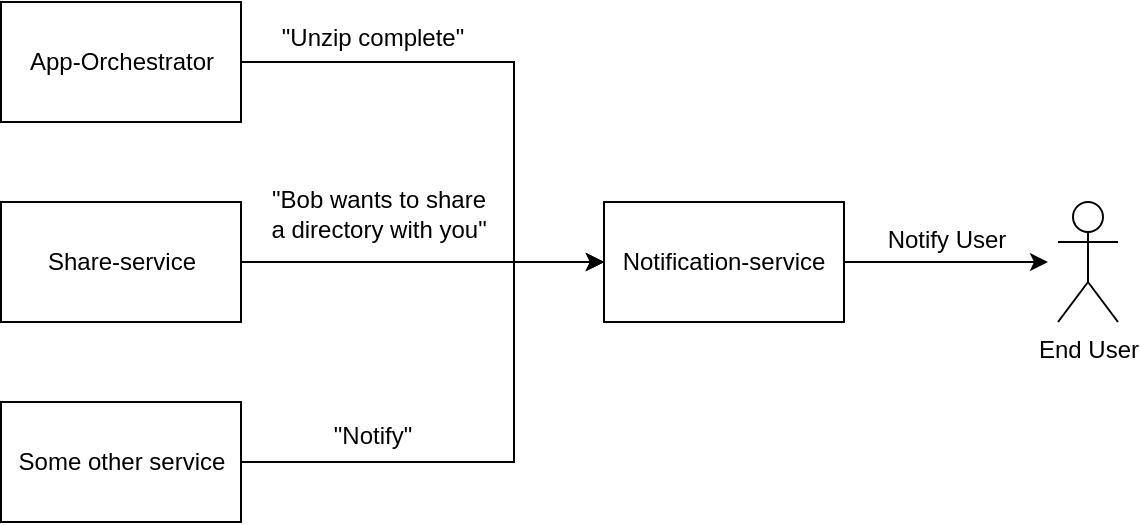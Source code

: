 <mxfile version="20.3.0" type="device"><diagram id="20FLwrIzYFhBhooBGGsM" name="Page-1"><mxGraphModel dx="1106" dy="822" grid="0" gridSize="10" guides="1" tooltips="1" connect="1" arrows="1" fold="1" page="1" pageScale="1" pageWidth="827" pageHeight="1169" math="0" shadow="0"><root><mxCell id="0"/><mxCell id="1" parent="0"/><mxCell id="5JM9RWpBrBvHV_tsfgsl-22" style="edgeStyle=orthogonalEdgeStyle;rounded=0;orthogonalLoop=1;jettySize=auto;html=1;exitX=1;exitY=0.5;exitDx=0;exitDy=0;entryX=0;entryY=0.5;entryDx=0;entryDy=0;" parent="1" source="5JM9RWpBrBvHV_tsfgsl-5" target="5JM9RWpBrBvHV_tsfgsl-21" edge="1"><mxGeometry relative="1" as="geometry"/></mxCell><mxCell id="5JM9RWpBrBvHV_tsfgsl-28" value="&lt;div&gt;&quot;Bob wants to share&lt;/div&gt;&lt;div&gt;a directory with you&quot;&lt;br&gt;&lt;/div&gt;" style="text;html=1;resizable=0;points=[];align=center;verticalAlign=middle;labelBackgroundColor=#ffffff;" parent="5JM9RWpBrBvHV_tsfgsl-22" vertex="1" connectable="0"><mxGeometry x="-0.293" y="4" relative="1" as="geometry"><mxPoint x="4" y="-20" as="offset"/></mxGeometry></mxCell><mxCell id="5JM9RWpBrBvHV_tsfgsl-5" value="Share-service" style="rounded=0;whiteSpace=wrap;html=1;" parent="1" vertex="1"><mxGeometry x="111.5" y="210" width="120" height="60" as="geometry"/></mxCell><mxCell id="5JM9RWpBrBvHV_tsfgsl-24" style="edgeStyle=orthogonalEdgeStyle;rounded=0;orthogonalLoop=1;jettySize=auto;html=1;exitX=1;exitY=0.5;exitDx=0;exitDy=0;entryX=0;entryY=0.5;entryDx=0;entryDy=0;" parent="1" source="5JM9RWpBrBvHV_tsfgsl-6" target="5JM9RWpBrBvHV_tsfgsl-21" edge="1"><mxGeometry relative="1" as="geometry"><Array as="points"><mxPoint x="368" y="140"/><mxPoint x="368" y="240"/></Array></mxGeometry></mxCell><mxCell id="5JM9RWpBrBvHV_tsfgsl-27" value="&quot;Unzip complete&quot;" style="text;html=1;resizable=0;points=[];align=center;verticalAlign=middle;labelBackgroundColor=#ffffff;" parent="5JM9RWpBrBvHV_tsfgsl-24" vertex="1" connectable="0"><mxGeometry x="-0.487" y="4" relative="1" as="geometry"><mxPoint x="-7" y="-8" as="offset"/></mxGeometry></mxCell><mxCell id="5JM9RWpBrBvHV_tsfgsl-6" value="App-Orchestrator" style="rounded=0;whiteSpace=wrap;html=1;" parent="1" vertex="1"><mxGeometry x="111.5" y="110" width="120" height="60" as="geometry"/></mxCell><mxCell id="5JM9RWpBrBvHV_tsfgsl-25" style="edgeStyle=orthogonalEdgeStyle;rounded=0;orthogonalLoop=1;jettySize=auto;html=1;exitX=1;exitY=0.5;exitDx=0;exitDy=0;entryX=0;entryY=0.5;entryDx=0;entryDy=0;" parent="1" source="5JM9RWpBrBvHV_tsfgsl-7" target="5JM9RWpBrBvHV_tsfgsl-21" edge="1"><mxGeometry relative="1" as="geometry"><Array as="points"><mxPoint x="368" y="340"/><mxPoint x="368" y="240"/></Array></mxGeometry></mxCell><mxCell id="5JM9RWpBrBvHV_tsfgsl-29" value="&quot;Notify&quot;" style="text;html=1;resizable=0;points=[];align=center;verticalAlign=middle;labelBackgroundColor=#ffffff;" parent="5JM9RWpBrBvHV_tsfgsl-25" vertex="1" connectable="0"><mxGeometry x="-0.516" y="-2" relative="1" as="geometry"><mxPoint x="-3" y="-15" as="offset"/></mxGeometry></mxCell><mxCell id="5JM9RWpBrBvHV_tsfgsl-7" value="Some other service" style="rounded=0;whiteSpace=wrap;html=1;" parent="1" vertex="1"><mxGeometry x="111.5" y="310" width="120" height="60" as="geometry"/></mxCell><mxCell id="5JM9RWpBrBvHV_tsfgsl-9" value="" style="rounded=0;whiteSpace=wrap;html=1;strokeColor=none;" parent="1" vertex="1"><mxGeometry x="635" y="200" width="40" height="80" as="geometry"/></mxCell><mxCell id="5JM9RWpBrBvHV_tsfgsl-10" value="End User" style="shape=umlActor;verticalLabelPosition=bottom;labelBackgroundColor=#ffffff;verticalAlign=top;html=1;outlineConnect=0;" parent="1" vertex="1"><mxGeometry x="640" y="210" width="30" height="60" as="geometry"/></mxCell><mxCell id="5JM9RWpBrBvHV_tsfgsl-26" style="edgeStyle=orthogonalEdgeStyle;rounded=0;orthogonalLoop=1;jettySize=auto;html=1;exitX=1;exitY=0.5;exitDx=0;exitDy=0;entryX=0;entryY=0.5;entryDx=0;entryDy=0;" parent="1" source="5JM9RWpBrBvHV_tsfgsl-21" target="5JM9RWpBrBvHV_tsfgsl-9" edge="1"><mxGeometry relative="1" as="geometry"/></mxCell><mxCell id="5JM9RWpBrBvHV_tsfgsl-30" value="&lt;div&gt;Notify User&lt;/div&gt;" style="text;html=1;resizable=0;points=[];align=center;verticalAlign=middle;labelBackgroundColor=#ffffff;" parent="5JM9RWpBrBvHV_tsfgsl-26" vertex="1" connectable="0"><mxGeometry y="-2" relative="1" as="geometry"><mxPoint y="-13" as="offset"/></mxGeometry></mxCell><mxCell id="5JM9RWpBrBvHV_tsfgsl-21" value="Notification-service" style="rounded=0;whiteSpace=wrap;html=1;" parent="1" vertex="1"><mxGeometry x="413" y="210" width="120" height="60" as="geometry"/></mxCell></root></mxGraphModel></diagram></mxfile>